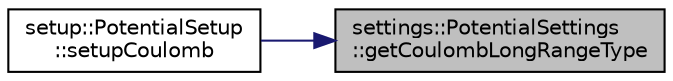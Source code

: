 digraph "settings::PotentialSettings::getCoulombLongRangeType"
{
 // LATEX_PDF_SIZE
  edge [fontname="Helvetica",fontsize="10",labelfontname="Helvetica",labelfontsize="10"];
  node [fontname="Helvetica",fontsize="10",shape=record];
  rankdir="RL";
  Node1 [label="settings::PotentialSettings\l::getCoulombLongRangeType",height=0.2,width=0.4,color="black", fillcolor="grey75", style="filled", fontcolor="black",tooltip=" "];
  Node1 -> Node2 [dir="back",color="midnightblue",fontsize="10",style="solid",fontname="Helvetica"];
  Node2 [label="setup::PotentialSetup\l::setupCoulomb",height=0.2,width=0.4,color="black", fillcolor="white", style="filled",URL="$classsetup_1_1PotentialSetup.html#ac57b8fb7430e72d3ac258923b0a7391d",tooltip="sets coulomb potential type"];
}
